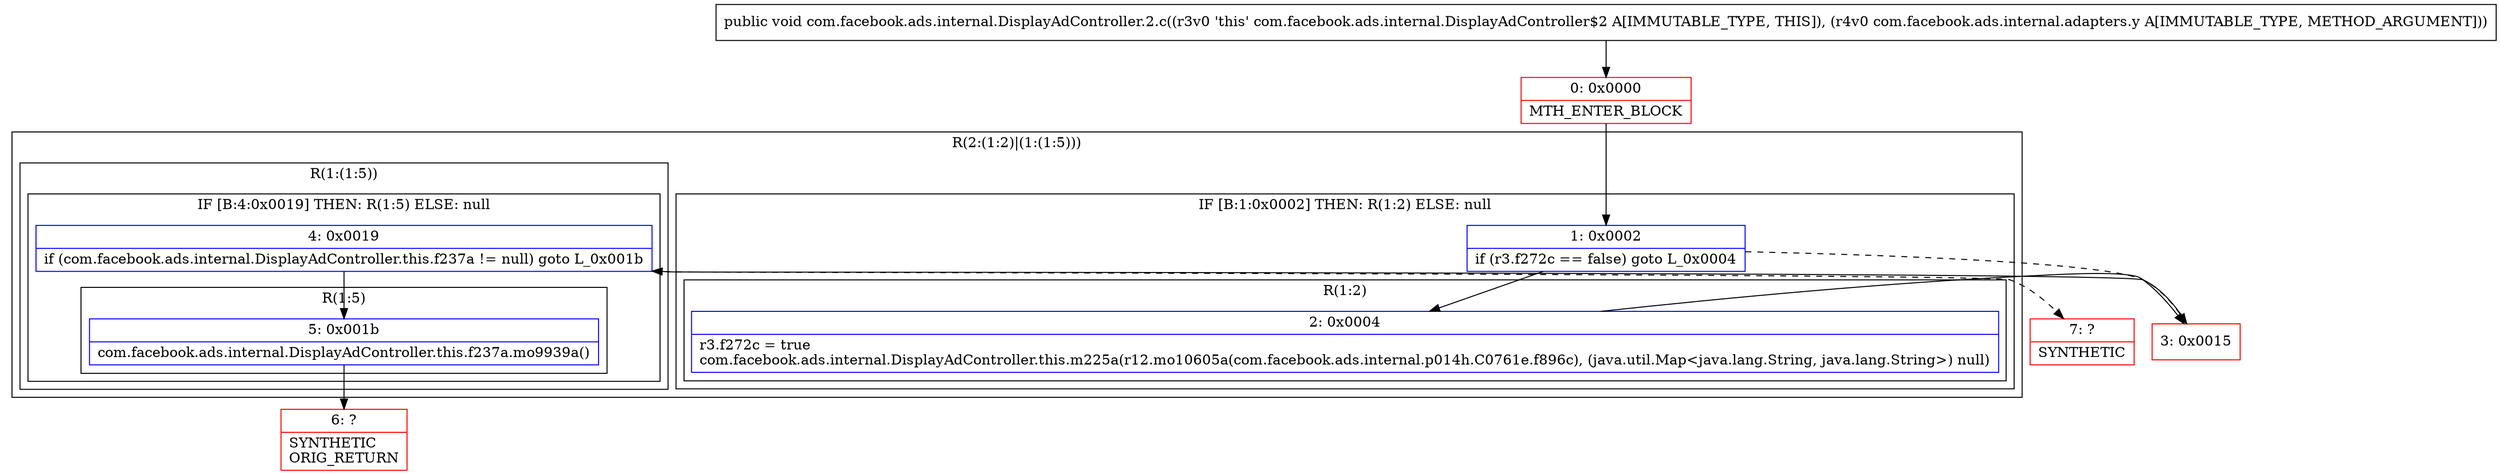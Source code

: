 digraph "CFG forcom.facebook.ads.internal.DisplayAdController.2.c(Lcom\/facebook\/ads\/internal\/adapters\/y;)V" {
subgraph cluster_Region_492288766 {
label = "R(2:(1:2)|(1:(1:5)))";
node [shape=record,color=blue];
subgraph cluster_IfRegion_802233464 {
label = "IF [B:1:0x0002] THEN: R(1:2) ELSE: null";
node [shape=record,color=blue];
Node_1 [shape=record,label="{1\:\ 0x0002|if (r3.f272c == false) goto L_0x0004\l}"];
subgraph cluster_Region_427846601 {
label = "R(1:2)";
node [shape=record,color=blue];
Node_2 [shape=record,label="{2\:\ 0x0004|r3.f272c = true\lcom.facebook.ads.internal.DisplayAdController.this.m225a(r12.mo10605a(com.facebook.ads.internal.p014h.C0761e.f896c), (java.util.Map\<java.lang.String, java.lang.String\>) null)\l}"];
}
}
subgraph cluster_Region_1584946185 {
label = "R(1:(1:5))";
node [shape=record,color=blue];
subgraph cluster_IfRegion_2119732594 {
label = "IF [B:4:0x0019] THEN: R(1:5) ELSE: null";
node [shape=record,color=blue];
Node_4 [shape=record,label="{4\:\ 0x0019|if (com.facebook.ads.internal.DisplayAdController.this.f237a != null) goto L_0x001b\l}"];
subgraph cluster_Region_1506634781 {
label = "R(1:5)";
node [shape=record,color=blue];
Node_5 [shape=record,label="{5\:\ 0x001b|com.facebook.ads.internal.DisplayAdController.this.f237a.mo9939a()\l}"];
}
}
}
}
Node_0 [shape=record,color=red,label="{0\:\ 0x0000|MTH_ENTER_BLOCK\l}"];
Node_3 [shape=record,color=red,label="{3\:\ 0x0015}"];
Node_6 [shape=record,color=red,label="{6\:\ ?|SYNTHETIC\lORIG_RETURN\l}"];
Node_7 [shape=record,color=red,label="{7\:\ ?|SYNTHETIC\l}"];
MethodNode[shape=record,label="{public void com.facebook.ads.internal.DisplayAdController.2.c((r3v0 'this' com.facebook.ads.internal.DisplayAdController$2 A[IMMUTABLE_TYPE, THIS]), (r4v0 com.facebook.ads.internal.adapters.y A[IMMUTABLE_TYPE, METHOD_ARGUMENT])) }"];
MethodNode -> Node_0;
Node_1 -> Node_2;
Node_1 -> Node_3[style=dashed];
Node_2 -> Node_3;
Node_4 -> Node_5;
Node_4 -> Node_7[style=dashed];
Node_5 -> Node_6;
Node_0 -> Node_1;
Node_3 -> Node_4;
}

